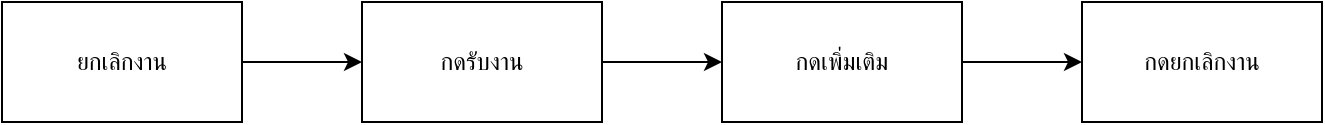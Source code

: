 <mxfile version="20.2.0" type="device"><diagram id="ACzO15WNY7AgRSpjxuDn" name="หน้า-1"><mxGraphModel dx="868" dy="425" grid="1" gridSize="10" guides="1" tooltips="1" connect="1" arrows="1" fold="1" page="1" pageScale="1" pageWidth="827" pageHeight="1169" math="0" shadow="0"><root><mxCell id="0"/><mxCell id="1" parent="0"/><mxCell id="QhImy32XY53dCJj-9ZYh-5" style="edgeStyle=orthogonalEdgeStyle;rounded=0;orthogonalLoop=1;jettySize=auto;html=1;exitX=1;exitY=0.5;exitDx=0;exitDy=0;entryX=0;entryY=0.5;entryDx=0;entryDy=0;" edge="1" parent="1" source="QhImy32XY53dCJj-9ZYh-1" target="QhImy32XY53dCJj-9ZYh-2"><mxGeometry relative="1" as="geometry"/></mxCell><mxCell id="QhImy32XY53dCJj-9ZYh-1" value="ยกเลิกงาน" style="rounded=0;whiteSpace=wrap;html=1;" vertex="1" parent="1"><mxGeometry x="30" y="220" width="120" height="60" as="geometry"/></mxCell><mxCell id="QhImy32XY53dCJj-9ZYh-6" style="edgeStyle=orthogonalEdgeStyle;rounded=0;orthogonalLoop=1;jettySize=auto;html=1;exitX=1;exitY=0.5;exitDx=0;exitDy=0;" edge="1" parent="1" source="QhImy32XY53dCJj-9ZYh-2" target="QhImy32XY53dCJj-9ZYh-3"><mxGeometry relative="1" as="geometry"/></mxCell><mxCell id="QhImy32XY53dCJj-9ZYh-2" value="กดรับงาน" style="rounded=0;whiteSpace=wrap;html=1;" vertex="1" parent="1"><mxGeometry x="210" y="220" width="120" height="60" as="geometry"/></mxCell><mxCell id="QhImy32XY53dCJj-9ZYh-7" style="edgeStyle=orthogonalEdgeStyle;rounded=0;orthogonalLoop=1;jettySize=auto;html=1;exitX=1;exitY=0.5;exitDx=0;exitDy=0;" edge="1" parent="1" source="QhImy32XY53dCJj-9ZYh-3" target="QhImy32XY53dCJj-9ZYh-4"><mxGeometry relative="1" as="geometry"/></mxCell><mxCell id="QhImy32XY53dCJj-9ZYh-3" value="กดเพิ่มเติม" style="rounded=0;whiteSpace=wrap;html=1;" vertex="1" parent="1"><mxGeometry x="390" y="220" width="120" height="60" as="geometry"/></mxCell><mxCell id="QhImy32XY53dCJj-9ZYh-4" value="กดยกเลิกงาน" style="rounded=0;whiteSpace=wrap;html=1;" vertex="1" parent="1"><mxGeometry x="570" y="220" width="120" height="60" as="geometry"/></mxCell></root></mxGraphModel></diagram></mxfile>